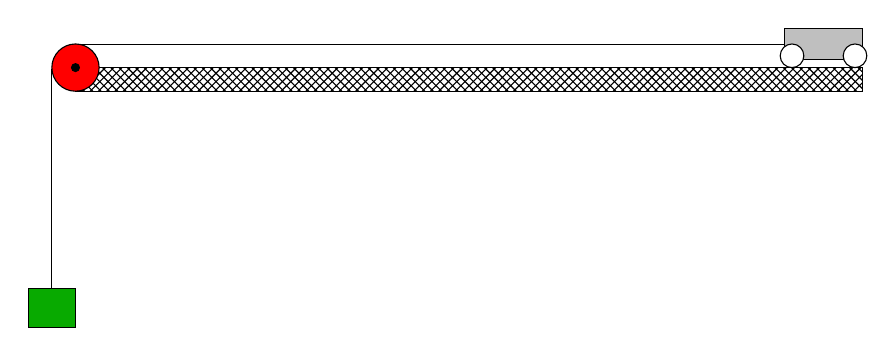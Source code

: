 \begin{tikzpicture}
\usetikzlibrary[patterns]
\definecolor{my_green}{HTML} {08aa00}

\node (masse) at (4.7,1.25){};
\node (chariot) at (14.5,4.59){};
\node (poulie_g) at (4.7,4.4){};
\node (poulie_d) at (4.8,4.59){};

\draw (masse) to (poulie_g);%la corde
\draw (poulie_d) to (chariot);%la corde

\filldraw [pattern=crosshatch](5,4) rectangle (15,4.3); %le rectangle du rail
\filldraw[fill=red,draw=black] (5,4.3) circle (3mm);%la poulie
\filldraw[fill=black,draw=black] (5,4.3) circle (0.5mm);%l'axe de la poulie

\filldraw [fill=lightgray,draw=black](14,4.4) rectangle (15,4.8); %le rectangle du chariot
\filldraw[fill=white,draw=black] (14.1,4.45) circle (1.5mm);%roue de gauche
\filldraw[fill=white,draw=black] (14.9,4.45) circle (1.5mm);%roue de droite

\filldraw [fill=my_green,draw=black](4.4,1) rectangle (5,1.5);%rectangle de la masse entrainante



\end{tikzpicture}